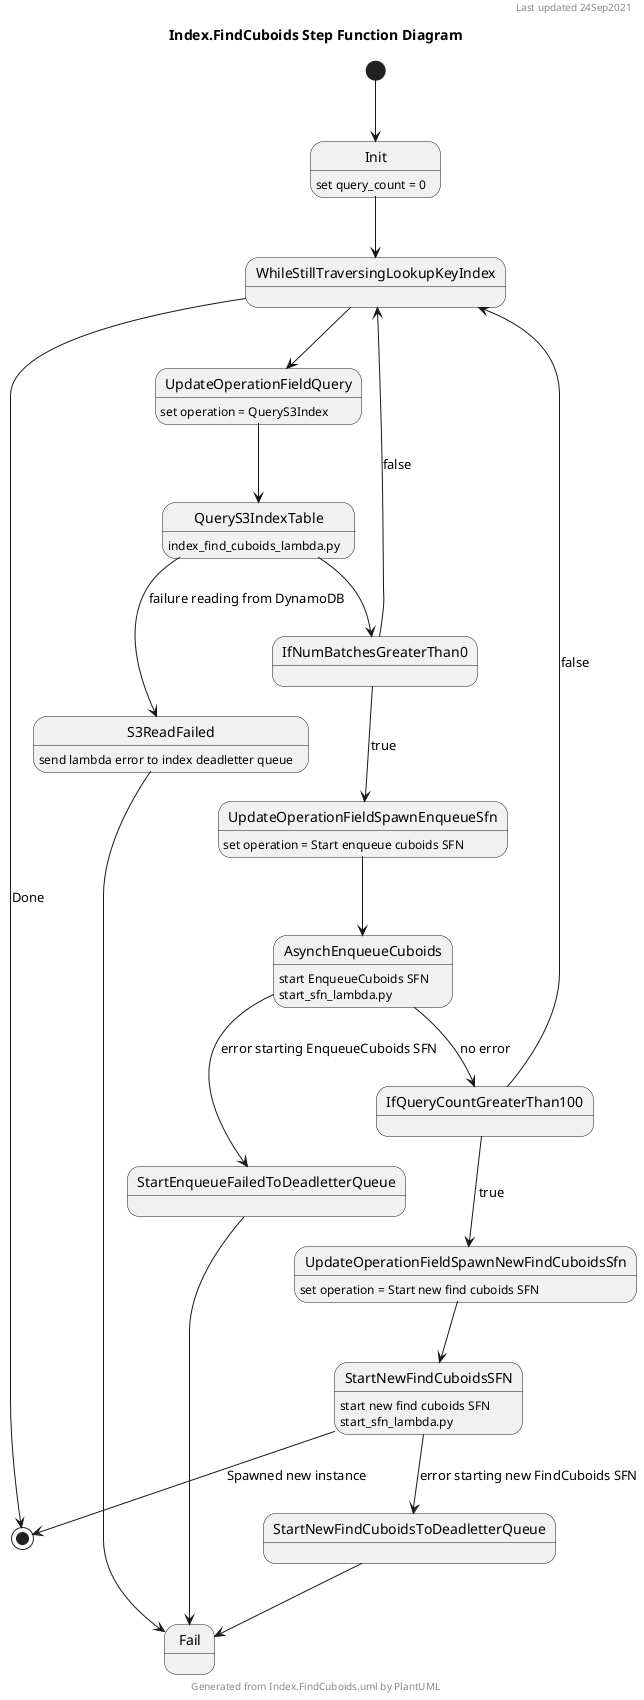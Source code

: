 @startuml

header Last updated 24Sep2021
footer Generated from Index.FindCuboids.uml by PlantUML
title Index.FindCuboids Step Function Diagram

[*] --> Init
Init: set query_count = 0
Init --> WhileStillTraversingLookupKeyIndex

WhileStillTraversingLookupKeyIndex --> [*]: Done
WhileStillTraversingLookupKeyIndex --> UpdateOperationFieldQuery

UpdateOperationFieldQuery: set operation = QueryS3Index
UpdateOperationFieldQuery --> QueryS3IndexTable

QueryS3IndexTable: index_find_cuboids_lambda.py
QueryS3IndexTable --> S3ReadFailed: failure reading from DynamoDB
QueryS3IndexTable --> IfNumBatchesGreaterThan0

S3ReadFailed --> Fail
S3ReadFailed : send lambda error to index deadletter queue

IfNumBatchesGreaterThan0 --> UpdateOperationFieldSpawnEnqueueSfn : true
IfNumBatchesGreaterThan0 --> WhileStillTraversingLookupKeyIndex : false

UpdateOperationFieldSpawnEnqueueSfn: set operation = Start enqueue cuboids SFN
UpdateOperationFieldSpawnEnqueueSfn --> AsynchEnqueueCuboids

AsynchEnqueueCuboids: start EnqueueCuboids SFN
AsynchEnqueueCuboids: start_sfn_lambda.py
AsynchEnqueueCuboids --> StartEnqueueFailedToDeadletterQueue : error starting EnqueueCuboids SFN
AsynchEnqueueCuboids --> IfQueryCountGreaterThan100 : no error

StartEnqueueFailedToDeadletterQueue --> Fail

IfQueryCountGreaterThan100 --> WhileStillTraversingLookupKeyIndex : false
IfQueryCountGreaterThan100 --> UpdateOperationFieldSpawnNewFindCuboidsSfn : true

UpdateOperationFieldSpawnNewFindCuboidsSfn --> StartNewFindCuboidsSFN
UpdateOperationFieldSpawnNewFindCuboidsSfn: set operation = Start new find cuboids SFN

StartNewFindCuboidsSFN: start new find cuboids SFN
StartNewFindCuboidsSFN: start_sfn_lambda.py
StartNewFindCuboidsSFN --> [*]: Spawned new instance
StartNewFindCuboidsSFN --> StartNewFindCuboidsToDeadletterQueue : error starting new FindCuboids SFN

StartNewFindCuboidsToDeadletterQueue --> Fail
@enduml


